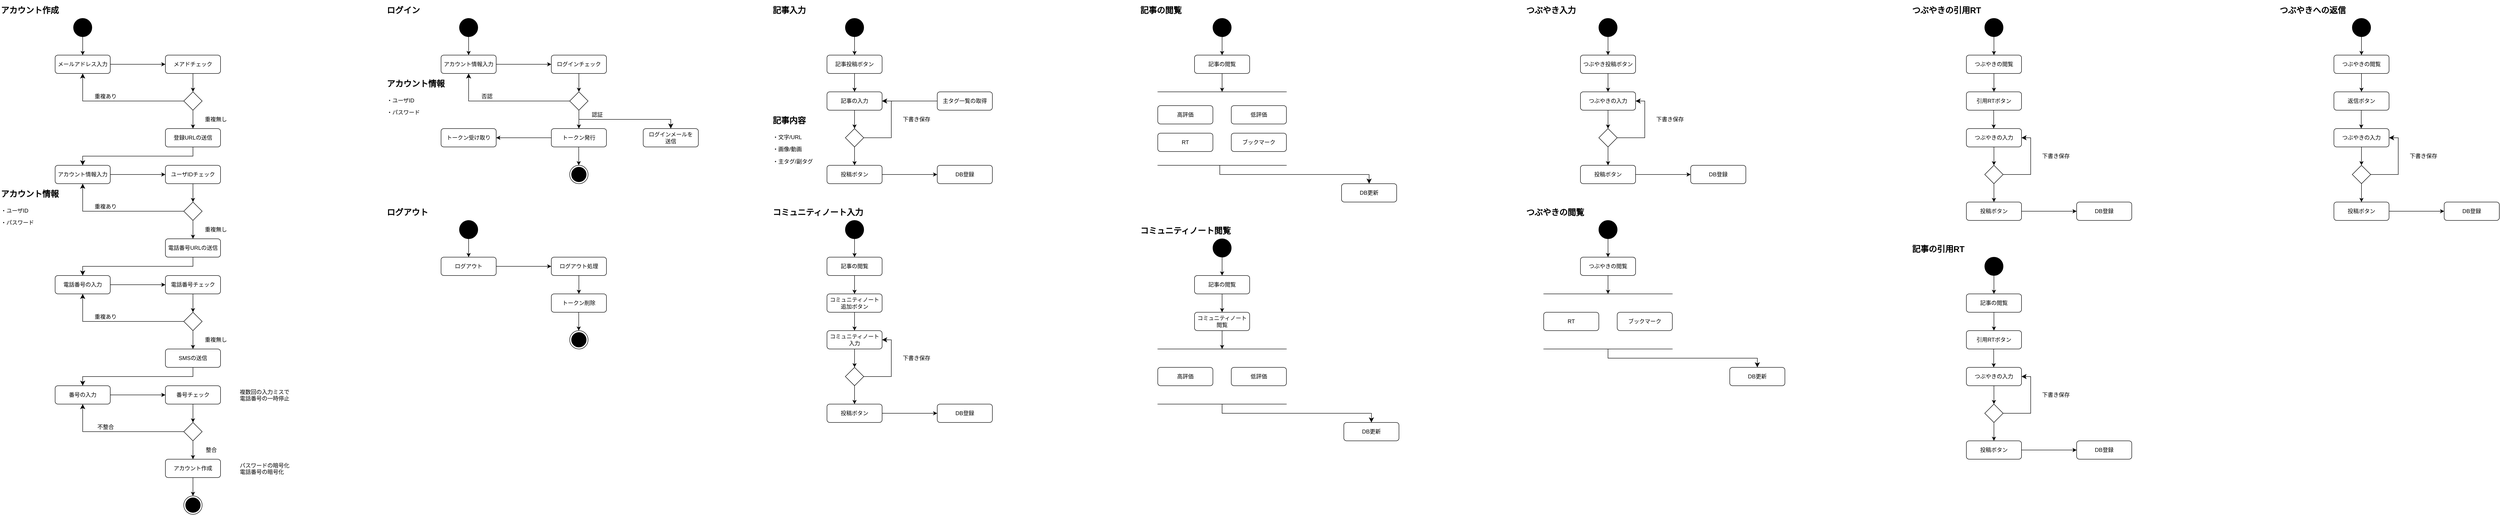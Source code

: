 <mxfile version="24.9.3">
  <diagram name="ページ1" id="HD49NOsrk-cGcU3xzbyI">
    <mxGraphModel dx="3191" dy="1188" grid="1" gridSize="10" guides="1" tooltips="1" connect="1" arrows="1" fold="1" page="1" pageScale="1" pageWidth="827" pageHeight="1169" math="0" shadow="0">
      <root>
        <mxCell id="0" />
        <mxCell id="1" parent="0" />
        <mxCell id="F1WxcwXqjHmNWAGrEvEr-16" value="" style="ellipse;whiteSpace=wrap;html=1;aspect=fixed;fillColor=#000000;" parent="1" vertex="1">
          <mxGeometry x="200" y="80" width="40" height="40" as="geometry" />
        </mxCell>
        <mxCell id="F1WxcwXqjHmNWAGrEvEr-17" value="メールアドレス入力" style="rounded=1;whiteSpace=wrap;html=1;" parent="1" vertex="1">
          <mxGeometry x="160" y="160" width="120" height="40" as="geometry" />
        </mxCell>
        <mxCell id="F1WxcwXqjHmNWAGrEvEr-18" value="メアドチェック" style="rounded=1;whiteSpace=wrap;html=1;" parent="1" vertex="1">
          <mxGeometry x="400" y="160" width="120" height="40" as="geometry" />
        </mxCell>
        <mxCell id="F1WxcwXqjHmNWAGrEvEr-19" value="" style="rhombus;whiteSpace=wrap;html=1;" parent="1" vertex="1">
          <mxGeometry x="440" y="240" width="40" height="40" as="geometry" />
        </mxCell>
        <mxCell id="F1WxcwXqjHmNWAGrEvEr-20" value="" style="endArrow=classic;html=1;rounded=0;entryX=0;entryY=0.5;entryDx=0;entryDy=0;" parent="1" source="F1WxcwXqjHmNWAGrEvEr-17" target="F1WxcwXqjHmNWAGrEvEr-18" edge="1">
          <mxGeometry width="50" height="50" relative="1" as="geometry">
            <mxPoint x="570" y="290" as="sourcePoint" />
            <mxPoint x="620" y="240" as="targetPoint" />
          </mxGeometry>
        </mxCell>
        <mxCell id="F1WxcwXqjHmNWAGrEvEr-21" value="" style="endArrow=classic;html=1;rounded=0;entryX=0.5;entryY=0;entryDx=0;entryDy=0;exitX=0.5;exitY=1;exitDx=0;exitDy=0;" parent="1" source="F1WxcwXqjHmNWAGrEvEr-18" target="F1WxcwXqjHmNWAGrEvEr-19" edge="1">
          <mxGeometry width="50" height="50" relative="1" as="geometry">
            <mxPoint x="170" y="190" as="sourcePoint" />
            <mxPoint x="410" y="190" as="targetPoint" />
          </mxGeometry>
        </mxCell>
        <mxCell id="F1WxcwXqjHmNWAGrEvEr-22" value="重複あり" style="text;html=1;align=center;verticalAlign=middle;whiteSpace=wrap;rounded=0;" parent="1" vertex="1">
          <mxGeometry x="240" y="240" width="60" height="20" as="geometry" />
        </mxCell>
        <mxCell id="F1WxcwXqjHmNWAGrEvEr-23" value="" style="edgeStyle=segmentEdgeStyle;endArrow=classic;html=1;curved=0;rounded=0;endSize=8;startSize=8;exitX=0;exitY=0.5;exitDx=0;exitDy=0;entryX=0.5;entryY=1;entryDx=0;entryDy=0;" parent="1" source="F1WxcwXqjHmNWAGrEvEr-19" target="F1WxcwXqjHmNWAGrEvEr-17" edge="1">
          <mxGeometry width="50" height="50" relative="1" as="geometry">
            <mxPoint x="570" y="370" as="sourcePoint" />
            <mxPoint x="620" y="320" as="targetPoint" />
          </mxGeometry>
        </mxCell>
        <mxCell id="F1WxcwXqjHmNWAGrEvEr-24" value="" style="endArrow=classic;html=1;rounded=0;entryX=0.5;entryY=0;entryDx=0;entryDy=0;exitX=0.5;exitY=1;exitDx=0;exitDy=0;" parent="1" source="F1WxcwXqjHmNWAGrEvEr-16" target="F1WxcwXqjHmNWAGrEvEr-17" edge="1">
          <mxGeometry width="50" height="50" relative="1" as="geometry">
            <mxPoint x="590" y="210" as="sourcePoint" />
            <mxPoint x="590" y="250" as="targetPoint" />
          </mxGeometry>
        </mxCell>
        <mxCell id="F1WxcwXqjHmNWAGrEvEr-25" value="登録URLの送信" style="rounded=1;whiteSpace=wrap;html=1;" parent="1" vertex="1">
          <mxGeometry x="400" y="320" width="120" height="40" as="geometry" />
        </mxCell>
        <mxCell id="F1WxcwXqjHmNWAGrEvEr-26" value="" style="edgeStyle=elbowEdgeStyle;elbow=vertical;endArrow=classic;html=1;curved=0;rounded=0;endSize=8;startSize=8;exitX=0.5;exitY=1;exitDx=0;exitDy=0;" parent="1" source="F1WxcwXqjHmNWAGrEvEr-25" edge="1">
          <mxGeometry width="50" height="50" relative="1" as="geometry">
            <mxPoint x="570" y="370" as="sourcePoint" />
            <mxPoint x="220" y="400" as="targetPoint" />
          </mxGeometry>
        </mxCell>
        <mxCell id="F1WxcwXqjHmNWAGrEvEr-27" value="" style="endArrow=classic;html=1;rounded=0;entryX=0.5;entryY=0;entryDx=0;entryDy=0;exitX=0.5;exitY=1;exitDx=0;exitDy=0;" parent="1" source="F1WxcwXqjHmNWAGrEvEr-19" target="F1WxcwXqjHmNWAGrEvEr-25" edge="1">
          <mxGeometry width="50" height="50" relative="1" as="geometry">
            <mxPoint x="470" y="210" as="sourcePoint" />
            <mxPoint x="470" y="250" as="targetPoint" />
          </mxGeometry>
        </mxCell>
        <mxCell id="F1WxcwXqjHmNWAGrEvEr-28" value="重複無し" style="text;html=1;align=center;verticalAlign=middle;whiteSpace=wrap;rounded=0;" parent="1" vertex="1">
          <mxGeometry x="480" y="290" width="60" height="20" as="geometry" />
        </mxCell>
        <mxCell id="F1WxcwXqjHmNWAGrEvEr-29" value="アカウント情報入力" style="rounded=1;whiteSpace=wrap;html=1;" parent="1" vertex="1">
          <mxGeometry x="160" y="400" width="120" height="40" as="geometry" />
        </mxCell>
        <mxCell id="F1WxcwXqjHmNWAGrEvEr-30" value="&lt;h1 style=&quot;margin-top: 0px;&quot;&gt;&lt;font style=&quot;font-size: 18px;&quot;&gt;アカウント情報&lt;/font&gt;&lt;/h1&gt;&lt;p&gt;・ユーザID&lt;/p&gt;&lt;p&gt;・パスワード&lt;/p&gt;" style="text;html=1;whiteSpace=wrap;overflow=hidden;rounded=0;" parent="1" vertex="1">
          <mxGeometry x="40" y="440" width="180" height="100" as="geometry" />
        </mxCell>
        <mxCell id="F1WxcwXqjHmNWAGrEvEr-31" value="ユーザIDチェック" style="rounded=1;whiteSpace=wrap;html=1;" parent="1" vertex="1">
          <mxGeometry x="400" y="400" width="120" height="40" as="geometry" />
        </mxCell>
        <mxCell id="F1WxcwXqjHmNWAGrEvEr-32" value="" style="rhombus;whiteSpace=wrap;html=1;" parent="1" vertex="1">
          <mxGeometry x="440" y="480" width="40" height="40" as="geometry" />
        </mxCell>
        <mxCell id="F1WxcwXqjHmNWAGrEvEr-33" value="" style="endArrow=classic;html=1;rounded=0;entryX=0;entryY=0.5;entryDx=0;entryDy=0;" parent="1" target="F1WxcwXqjHmNWAGrEvEr-31" edge="1">
          <mxGeometry width="50" height="50" relative="1" as="geometry">
            <mxPoint x="280" y="420" as="sourcePoint" />
            <mxPoint x="620" y="480" as="targetPoint" />
          </mxGeometry>
        </mxCell>
        <mxCell id="F1WxcwXqjHmNWAGrEvEr-34" value="重複あり" style="text;html=1;align=center;verticalAlign=middle;whiteSpace=wrap;rounded=0;" parent="1" vertex="1">
          <mxGeometry x="240" y="480" width="60" height="20" as="geometry" />
        </mxCell>
        <mxCell id="F1WxcwXqjHmNWAGrEvEr-35" value="" style="edgeStyle=segmentEdgeStyle;endArrow=classic;html=1;curved=0;rounded=0;endSize=8;startSize=8;exitX=0;exitY=0.5;exitDx=0;exitDy=0;" parent="1" source="F1WxcwXqjHmNWAGrEvEr-32" edge="1">
          <mxGeometry width="50" height="50" relative="1" as="geometry">
            <mxPoint x="570" y="610" as="sourcePoint" />
            <mxPoint x="220" y="440" as="targetPoint" />
          </mxGeometry>
        </mxCell>
        <mxCell id="F1WxcwXqjHmNWAGrEvEr-36" value="" style="endArrow=classic;html=1;rounded=0;entryX=0.5;entryY=0;entryDx=0;entryDy=0;exitX=0.5;exitY=1;exitDx=0;exitDy=0;" parent="1" source="F1WxcwXqjHmNWAGrEvEr-32" edge="1">
          <mxGeometry width="50" height="50" relative="1" as="geometry">
            <mxPoint x="470" y="450" as="sourcePoint" />
            <mxPoint x="460" y="560" as="targetPoint" />
          </mxGeometry>
        </mxCell>
        <mxCell id="F1WxcwXqjHmNWAGrEvEr-37" value="重複無し" style="text;html=1;align=center;verticalAlign=middle;whiteSpace=wrap;rounded=0;" parent="1" vertex="1">
          <mxGeometry x="480" y="530" width="60" height="20" as="geometry" />
        </mxCell>
        <mxCell id="F1WxcwXqjHmNWAGrEvEr-38" value="" style="endArrow=classic;html=1;rounded=0;entryX=0.5;entryY=0;entryDx=0;entryDy=0;exitX=0.5;exitY=1;exitDx=0;exitDy=0;" parent="1" source="F1WxcwXqjHmNWAGrEvEr-31" target="F1WxcwXqjHmNWAGrEvEr-32" edge="1">
          <mxGeometry width="50" height="50" relative="1" as="geometry">
            <mxPoint x="470" y="210" as="sourcePoint" />
            <mxPoint x="470" y="250" as="targetPoint" />
          </mxGeometry>
        </mxCell>
        <mxCell id="F1WxcwXqjHmNWAGrEvEr-39" value="電話番号URLの送信" style="rounded=1;whiteSpace=wrap;html=1;" parent="1" vertex="1">
          <mxGeometry x="400" y="560" width="120" height="40" as="geometry" />
        </mxCell>
        <mxCell id="F1WxcwXqjHmNWAGrEvEr-40" value="" style="edgeStyle=elbowEdgeStyle;elbow=vertical;endArrow=classic;html=1;curved=0;rounded=0;endSize=8;startSize=8;exitX=0.5;exitY=1;exitDx=0;exitDy=0;" parent="1" source="F1WxcwXqjHmNWAGrEvEr-39" edge="1">
          <mxGeometry width="50" height="50" relative="1" as="geometry">
            <mxPoint x="570" y="610" as="sourcePoint" />
            <mxPoint x="220" y="640" as="targetPoint" />
          </mxGeometry>
        </mxCell>
        <mxCell id="F1WxcwXqjHmNWAGrEvEr-41" value="電話番号の入力" style="rounded=1;whiteSpace=wrap;html=1;" parent="1" vertex="1">
          <mxGeometry x="160" y="640" width="120" height="40" as="geometry" />
        </mxCell>
        <mxCell id="F1WxcwXqjHmNWAGrEvEr-42" value="電話番号チェック" style="rounded=1;whiteSpace=wrap;html=1;" parent="1" vertex="1">
          <mxGeometry x="400" y="640" width="120" height="40" as="geometry" />
        </mxCell>
        <mxCell id="F1WxcwXqjHmNWAGrEvEr-43" value="" style="rhombus;whiteSpace=wrap;html=1;" parent="1" vertex="1">
          <mxGeometry x="440" y="720" width="40" height="40" as="geometry" />
        </mxCell>
        <mxCell id="F1WxcwXqjHmNWAGrEvEr-44" value="" style="endArrow=classic;html=1;rounded=0;entryX=0;entryY=0.5;entryDx=0;entryDy=0;" parent="1" target="F1WxcwXqjHmNWAGrEvEr-42" edge="1">
          <mxGeometry width="50" height="50" relative="1" as="geometry">
            <mxPoint x="280" y="660" as="sourcePoint" />
            <mxPoint x="620" y="720" as="targetPoint" />
          </mxGeometry>
        </mxCell>
        <mxCell id="F1WxcwXqjHmNWAGrEvEr-45" value="重複あり" style="text;html=1;align=center;verticalAlign=middle;whiteSpace=wrap;rounded=0;" parent="1" vertex="1">
          <mxGeometry x="240" y="720" width="60" height="20" as="geometry" />
        </mxCell>
        <mxCell id="F1WxcwXqjHmNWAGrEvEr-46" value="" style="edgeStyle=segmentEdgeStyle;endArrow=classic;html=1;curved=0;rounded=0;endSize=8;startSize=8;exitX=0;exitY=0.5;exitDx=0;exitDy=0;" parent="1" source="F1WxcwXqjHmNWAGrEvEr-43" edge="1">
          <mxGeometry width="50" height="50" relative="1" as="geometry">
            <mxPoint x="570" y="850" as="sourcePoint" />
            <mxPoint x="220" y="680" as="targetPoint" />
          </mxGeometry>
        </mxCell>
        <mxCell id="F1WxcwXqjHmNWAGrEvEr-47" value="" style="endArrow=classic;html=1;rounded=0;entryX=0.5;entryY=0;entryDx=0;entryDy=0;exitX=0.5;exitY=1;exitDx=0;exitDy=0;" parent="1" source="F1WxcwXqjHmNWAGrEvEr-43" edge="1">
          <mxGeometry width="50" height="50" relative="1" as="geometry">
            <mxPoint x="470" y="690" as="sourcePoint" />
            <mxPoint x="460" y="800" as="targetPoint" />
          </mxGeometry>
        </mxCell>
        <mxCell id="F1WxcwXqjHmNWAGrEvEr-48" value="重複無し" style="text;html=1;align=center;verticalAlign=middle;whiteSpace=wrap;rounded=0;" parent="1" vertex="1">
          <mxGeometry x="480" y="770" width="60" height="20" as="geometry" />
        </mxCell>
        <mxCell id="F1WxcwXqjHmNWAGrEvEr-49" value="" style="endArrow=classic;html=1;rounded=0;entryX=0.5;entryY=0;entryDx=0;entryDy=0;exitX=0.5;exitY=1;exitDx=0;exitDy=0;" parent="1" source="F1WxcwXqjHmNWAGrEvEr-42" target="F1WxcwXqjHmNWAGrEvEr-43" edge="1">
          <mxGeometry width="50" height="50" relative="1" as="geometry">
            <mxPoint x="470" y="450" as="sourcePoint" />
            <mxPoint x="470" y="490" as="targetPoint" />
          </mxGeometry>
        </mxCell>
        <mxCell id="F1WxcwXqjHmNWAGrEvEr-50" value="SMSの送信" style="rounded=1;whiteSpace=wrap;html=1;" parent="1" vertex="1">
          <mxGeometry x="400" y="800" width="120" height="40" as="geometry" />
        </mxCell>
        <mxCell id="F1WxcwXqjHmNWAGrEvEr-51" value="" style="edgeStyle=elbowEdgeStyle;elbow=vertical;endArrow=classic;html=1;curved=0;rounded=0;endSize=8;startSize=8;exitX=0.5;exitY=1;exitDx=0;exitDy=0;" parent="1" source="F1WxcwXqjHmNWAGrEvEr-50" edge="1">
          <mxGeometry width="50" height="50" relative="1" as="geometry">
            <mxPoint x="570" y="850" as="sourcePoint" />
            <mxPoint x="220" y="880" as="targetPoint" />
          </mxGeometry>
        </mxCell>
        <mxCell id="F1WxcwXqjHmNWAGrEvEr-52" value="番号の入力" style="rounded=1;whiteSpace=wrap;html=1;" parent="1" vertex="1">
          <mxGeometry x="160" y="880" width="120" height="40" as="geometry" />
        </mxCell>
        <mxCell id="F1WxcwXqjHmNWAGrEvEr-53" value="番号チェック" style="rounded=1;whiteSpace=wrap;html=1;" parent="1" vertex="1">
          <mxGeometry x="400" y="880" width="120" height="40" as="geometry" />
        </mxCell>
        <mxCell id="F1WxcwXqjHmNWAGrEvEr-54" value="" style="rhombus;whiteSpace=wrap;html=1;" parent="1" vertex="1">
          <mxGeometry x="440" y="960" width="40" height="40" as="geometry" />
        </mxCell>
        <mxCell id="F1WxcwXqjHmNWAGrEvEr-55" value="" style="endArrow=classic;html=1;rounded=0;entryX=0;entryY=0.5;entryDx=0;entryDy=0;" parent="1" target="F1WxcwXqjHmNWAGrEvEr-53" edge="1">
          <mxGeometry width="50" height="50" relative="1" as="geometry">
            <mxPoint x="280" y="900" as="sourcePoint" />
            <mxPoint x="620" y="960" as="targetPoint" />
          </mxGeometry>
        </mxCell>
        <mxCell id="F1WxcwXqjHmNWAGrEvEr-56" value="不整合" style="text;html=1;align=center;verticalAlign=middle;whiteSpace=wrap;rounded=0;" parent="1" vertex="1">
          <mxGeometry x="240" y="960" width="60" height="20" as="geometry" />
        </mxCell>
        <mxCell id="F1WxcwXqjHmNWAGrEvEr-57" value="" style="edgeStyle=segmentEdgeStyle;endArrow=classic;html=1;curved=0;rounded=0;endSize=8;startSize=8;exitX=0;exitY=0.5;exitDx=0;exitDy=0;" parent="1" source="F1WxcwXqjHmNWAGrEvEr-54" edge="1">
          <mxGeometry width="50" height="50" relative="1" as="geometry">
            <mxPoint x="570" y="1090" as="sourcePoint" />
            <mxPoint x="220" y="920" as="targetPoint" />
          </mxGeometry>
        </mxCell>
        <mxCell id="F1WxcwXqjHmNWAGrEvEr-58" value="" style="endArrow=classic;html=1;rounded=0;entryX=0.5;entryY=0;entryDx=0;entryDy=0;exitX=0.5;exitY=1;exitDx=0;exitDy=0;" parent="1" source="F1WxcwXqjHmNWAGrEvEr-54" edge="1">
          <mxGeometry width="50" height="50" relative="1" as="geometry">
            <mxPoint x="470" y="930" as="sourcePoint" />
            <mxPoint x="460" y="1040" as="targetPoint" />
          </mxGeometry>
        </mxCell>
        <mxCell id="F1WxcwXqjHmNWAGrEvEr-59" value="整合" style="text;html=1;align=center;verticalAlign=middle;whiteSpace=wrap;rounded=0;" parent="1" vertex="1">
          <mxGeometry x="480" y="1010" width="40" height="20" as="geometry" />
        </mxCell>
        <mxCell id="F1WxcwXqjHmNWAGrEvEr-60" value="" style="endArrow=classic;html=1;rounded=0;entryX=0.5;entryY=0;entryDx=0;entryDy=0;exitX=0.5;exitY=1;exitDx=0;exitDy=0;" parent="1" source="F1WxcwXqjHmNWAGrEvEr-53" target="F1WxcwXqjHmNWAGrEvEr-54" edge="1">
          <mxGeometry width="50" height="50" relative="1" as="geometry">
            <mxPoint x="470" y="690" as="sourcePoint" />
            <mxPoint x="470" y="730" as="targetPoint" />
          </mxGeometry>
        </mxCell>
        <mxCell id="F1WxcwXqjHmNWAGrEvEr-61" value="&lt;h1 style=&quot;margin-top: 0px;&quot;&gt;&lt;font style=&quot;font-size: 18px;&quot;&gt;アカウント作成&lt;/font&gt;&lt;/h1&gt;" style="text;html=1;whiteSpace=wrap;overflow=hidden;rounded=0;" parent="1" vertex="1">
          <mxGeometry x="40" y="40" width="180" height="40" as="geometry" />
        </mxCell>
        <mxCell id="F1WxcwXqjHmNWAGrEvEr-62" value="アカウント作成" style="rounded=1;whiteSpace=wrap;html=1;" parent="1" vertex="1">
          <mxGeometry x="400" y="1040" width="120" height="40" as="geometry" />
        </mxCell>
        <mxCell id="F1WxcwXqjHmNWAGrEvEr-63" value="パスワードの暗号化&lt;div&gt;電話番号の暗号化&lt;/div&gt;&lt;div&gt;&lt;br&gt;&lt;/div&gt;" style="text;html=1;whiteSpace=wrap;overflow=hidden;rounded=0;" parent="1" vertex="1">
          <mxGeometry x="560" y="1040" width="120" height="40" as="geometry" />
        </mxCell>
        <mxCell id="F1WxcwXqjHmNWAGrEvEr-64" value="複数回の入力ミスで&lt;div&gt;電話番号の一時停止&lt;br&gt;&lt;div&gt;&lt;br&gt;&lt;/div&gt;&lt;/div&gt;" style="text;html=1;whiteSpace=wrap;overflow=hidden;rounded=0;" parent="1" vertex="1">
          <mxGeometry x="560" y="880" width="120" height="40" as="geometry" />
        </mxCell>
        <mxCell id="F1WxcwXqjHmNWAGrEvEr-65" value="" style="ellipse;whiteSpace=wrap;html=1;aspect=fixed;fillColor=#000000;" parent="1" vertex="1">
          <mxGeometry x="1040" y="80" width="40" height="40" as="geometry" />
        </mxCell>
        <mxCell id="F1WxcwXqjHmNWAGrEvEr-66" value="アカウント情報入力" style="rounded=1;whiteSpace=wrap;html=1;" parent="1" vertex="1">
          <mxGeometry x="1000" y="160" width="120" height="40" as="geometry" />
        </mxCell>
        <mxCell id="F1WxcwXqjHmNWAGrEvEr-67" value="ログインチェック" style="rounded=1;whiteSpace=wrap;html=1;" parent="1" vertex="1">
          <mxGeometry x="1240" y="160" width="120" height="40" as="geometry" />
        </mxCell>
        <mxCell id="F1WxcwXqjHmNWAGrEvEr-68" value="" style="rhombus;whiteSpace=wrap;html=1;" parent="1" vertex="1">
          <mxGeometry x="1280" y="240" width="40" height="40" as="geometry" />
        </mxCell>
        <mxCell id="F1WxcwXqjHmNWAGrEvEr-69" value="" style="endArrow=classic;html=1;rounded=0;entryX=0;entryY=0.5;entryDx=0;entryDy=0;" parent="1" source="F1WxcwXqjHmNWAGrEvEr-66" target="F1WxcwXqjHmNWAGrEvEr-67" edge="1">
          <mxGeometry width="50" height="50" relative="1" as="geometry">
            <mxPoint x="1410" y="290" as="sourcePoint" />
            <mxPoint x="1460" y="240" as="targetPoint" />
          </mxGeometry>
        </mxCell>
        <mxCell id="F1WxcwXqjHmNWAGrEvEr-70" value="" style="endArrow=classic;html=1;rounded=0;entryX=0.5;entryY=0;entryDx=0;entryDy=0;exitX=0.5;exitY=1;exitDx=0;exitDy=0;" parent="1" source="F1WxcwXqjHmNWAGrEvEr-67" target="F1WxcwXqjHmNWAGrEvEr-68" edge="1">
          <mxGeometry width="50" height="50" relative="1" as="geometry">
            <mxPoint x="1010" y="190" as="sourcePoint" />
            <mxPoint x="1250" y="190" as="targetPoint" />
          </mxGeometry>
        </mxCell>
        <mxCell id="F1WxcwXqjHmNWAGrEvEr-71" value="否認" style="text;html=1;align=center;verticalAlign=middle;whiteSpace=wrap;rounded=0;" parent="1" vertex="1">
          <mxGeometry x="1080" y="240" width="40" height="20" as="geometry" />
        </mxCell>
        <mxCell id="F1WxcwXqjHmNWAGrEvEr-72" value="" style="edgeStyle=segmentEdgeStyle;endArrow=classic;html=1;curved=0;rounded=0;endSize=8;startSize=8;exitX=0;exitY=0.5;exitDx=0;exitDy=0;entryX=0.5;entryY=1;entryDx=0;entryDy=0;" parent="1" source="F1WxcwXqjHmNWAGrEvEr-68" target="F1WxcwXqjHmNWAGrEvEr-66" edge="1">
          <mxGeometry width="50" height="50" relative="1" as="geometry">
            <mxPoint x="1410" y="370" as="sourcePoint" />
            <mxPoint x="1460" y="320" as="targetPoint" />
          </mxGeometry>
        </mxCell>
        <mxCell id="F1WxcwXqjHmNWAGrEvEr-73" value="" style="endArrow=classic;html=1;rounded=0;entryX=0.5;entryY=0;entryDx=0;entryDy=0;exitX=0.5;exitY=1;exitDx=0;exitDy=0;" parent="1" source="F1WxcwXqjHmNWAGrEvEr-65" target="F1WxcwXqjHmNWAGrEvEr-66" edge="1">
          <mxGeometry width="50" height="50" relative="1" as="geometry">
            <mxPoint x="1430" y="210" as="sourcePoint" />
            <mxPoint x="1430" y="250" as="targetPoint" />
          </mxGeometry>
        </mxCell>
        <mxCell id="F1WxcwXqjHmNWAGrEvEr-74" value="トークン発行" style="rounded=1;whiteSpace=wrap;html=1;" parent="1" vertex="1">
          <mxGeometry x="1240" y="320" width="120" height="40" as="geometry" />
        </mxCell>
        <mxCell id="F1WxcwXqjHmNWAGrEvEr-76" value="" style="endArrow=classic;html=1;rounded=0;entryX=0.5;entryY=0;entryDx=0;entryDy=0;exitX=0.5;exitY=1;exitDx=0;exitDy=0;" parent="1" source="F1WxcwXqjHmNWAGrEvEr-68" target="F1WxcwXqjHmNWAGrEvEr-74" edge="1">
          <mxGeometry width="50" height="50" relative="1" as="geometry">
            <mxPoint x="1310" y="210" as="sourcePoint" />
            <mxPoint x="1310" y="250" as="targetPoint" />
          </mxGeometry>
        </mxCell>
        <mxCell id="F1WxcwXqjHmNWAGrEvEr-77" value="認証" style="text;html=1;align=center;verticalAlign=middle;whiteSpace=wrap;rounded=0;" parent="1" vertex="1">
          <mxGeometry x="1320" y="280" width="40" height="20" as="geometry" />
        </mxCell>
        <mxCell id="F1WxcwXqjHmNWAGrEvEr-110" value="&lt;h1 style=&quot;margin-top: 0px;&quot;&gt;&lt;font style=&quot;font-size: 18px;&quot;&gt;ログイン&lt;/font&gt;&lt;/h1&gt;" style="text;html=1;whiteSpace=wrap;overflow=hidden;rounded=0;" parent="1" vertex="1">
          <mxGeometry x="880" y="40" width="180" height="40" as="geometry" />
        </mxCell>
        <mxCell id="F1WxcwXqjHmNWAGrEvEr-114" value="&lt;h1 style=&quot;margin-top: 0px;&quot;&gt;&lt;font style=&quot;font-size: 18px;&quot;&gt;アカウント情報&lt;/font&gt;&lt;/h1&gt;&lt;p&gt;・ユーザID&lt;/p&gt;&lt;p&gt;・パスワード&lt;/p&gt;" style="text;html=1;whiteSpace=wrap;overflow=hidden;rounded=0;" parent="1" vertex="1">
          <mxGeometry x="880" y="200" width="180" height="100" as="geometry" />
        </mxCell>
        <mxCell id="F1WxcwXqjHmNWAGrEvEr-115" value="ログインメールを&lt;div&gt;送信&lt;/div&gt;" style="rounded=1;whiteSpace=wrap;html=1;" parent="1" vertex="1">
          <mxGeometry x="1440" y="320" width="120" height="40" as="geometry" />
        </mxCell>
        <mxCell id="F1WxcwXqjHmNWAGrEvEr-116" value="" style="edgeStyle=elbowEdgeStyle;elbow=vertical;endArrow=classic;html=1;curved=0;rounded=0;endSize=8;startSize=8;entryX=0.5;entryY=0;entryDx=0;entryDy=0;" parent="1" target="F1WxcwXqjHmNWAGrEvEr-115" edge="1">
          <mxGeometry width="50" height="50" relative="1" as="geometry">
            <mxPoint x="1300" y="280" as="sourcePoint" />
            <mxPoint x="1070" y="410" as="targetPoint" />
          </mxGeometry>
        </mxCell>
        <mxCell id="F1WxcwXqjHmNWAGrEvEr-122" value="トークン受け取り" style="rounded=1;whiteSpace=wrap;html=1;" parent="1" vertex="1">
          <mxGeometry x="1000" y="320" width="120" height="40" as="geometry" />
        </mxCell>
        <mxCell id="F1WxcwXqjHmNWAGrEvEr-123" value="" style="endArrow=classic;html=1;rounded=0;exitX=0;exitY=0.5;exitDx=0;exitDy=0;" parent="1" source="F1WxcwXqjHmNWAGrEvEr-74" target="F1WxcwXqjHmNWAGrEvEr-122" edge="1">
          <mxGeometry width="50" height="50" relative="1" as="geometry">
            <mxPoint x="1130" y="190" as="sourcePoint" />
            <mxPoint x="1250" y="190" as="targetPoint" />
          </mxGeometry>
        </mxCell>
        <mxCell id="F1WxcwXqjHmNWAGrEvEr-124" value="" style="ellipse;whiteSpace=wrap;html=1;aspect=fixed;fillColor=#000000;" parent="1" vertex="1">
          <mxGeometry x="1040" y="520" width="40" height="40" as="geometry" />
        </mxCell>
        <mxCell id="F1WxcwXqjHmNWAGrEvEr-125" value="ログアウト" style="rounded=1;whiteSpace=wrap;html=1;" parent="1" vertex="1">
          <mxGeometry x="1000" y="600" width="120" height="40" as="geometry" />
        </mxCell>
        <mxCell id="F1WxcwXqjHmNWAGrEvEr-126" value="ログアウト処理" style="rounded=1;whiteSpace=wrap;html=1;" parent="1" vertex="1">
          <mxGeometry x="1240" y="600" width="120" height="40" as="geometry" />
        </mxCell>
        <mxCell id="F1WxcwXqjHmNWAGrEvEr-128" value="" style="endArrow=classic;html=1;rounded=0;entryX=0;entryY=0.5;entryDx=0;entryDy=0;" parent="1" source="F1WxcwXqjHmNWAGrEvEr-125" target="F1WxcwXqjHmNWAGrEvEr-126" edge="1">
          <mxGeometry width="50" height="50" relative="1" as="geometry">
            <mxPoint x="1410" y="730" as="sourcePoint" />
            <mxPoint x="1460" y="680" as="targetPoint" />
          </mxGeometry>
        </mxCell>
        <mxCell id="F1WxcwXqjHmNWAGrEvEr-129" value="" style="endArrow=classic;html=1;rounded=0;entryX=0.5;entryY=0;entryDx=0;entryDy=0;exitX=0.5;exitY=1;exitDx=0;exitDy=0;" parent="1" source="F1WxcwXqjHmNWAGrEvEr-126" edge="1">
          <mxGeometry width="50" height="50" relative="1" as="geometry">
            <mxPoint x="1010" y="630" as="sourcePoint" />
            <mxPoint x="1300" y="680" as="targetPoint" />
          </mxGeometry>
        </mxCell>
        <mxCell id="F1WxcwXqjHmNWAGrEvEr-132" value="" style="endArrow=classic;html=1;rounded=0;entryX=0.5;entryY=0;entryDx=0;entryDy=0;exitX=0.5;exitY=1;exitDx=0;exitDy=0;" parent="1" source="F1WxcwXqjHmNWAGrEvEr-124" target="F1WxcwXqjHmNWAGrEvEr-125" edge="1">
          <mxGeometry width="50" height="50" relative="1" as="geometry">
            <mxPoint x="1430" y="650" as="sourcePoint" />
            <mxPoint x="1430" y="690" as="targetPoint" />
          </mxGeometry>
        </mxCell>
        <mxCell id="F1WxcwXqjHmNWAGrEvEr-133" value="トークン削除" style="rounded=1;whiteSpace=wrap;html=1;" parent="1" vertex="1">
          <mxGeometry x="1240" y="680" width="120" height="40" as="geometry" />
        </mxCell>
        <mxCell id="F1WxcwXqjHmNWAGrEvEr-136" value="&lt;h1 style=&quot;margin-top: 0px;&quot;&gt;&lt;font style=&quot;font-size: 18px;&quot;&gt;ログアウト&lt;/font&gt;&lt;/h1&gt;" style="text;html=1;whiteSpace=wrap;overflow=hidden;rounded=0;" parent="1" vertex="1">
          <mxGeometry x="880" y="480" width="180" height="40" as="geometry" />
        </mxCell>
        <mxCell id="F1WxcwXqjHmNWAGrEvEr-141" value="" style="ellipse;whiteSpace=wrap;html=1;aspect=fixed;fillColor=#000000;" parent="1" vertex="1">
          <mxGeometry x="1880" y="80" width="40" height="40" as="geometry" />
        </mxCell>
        <mxCell id="F1WxcwXqjHmNWAGrEvEr-142" value="記事投稿ボタン" style="rounded=1;whiteSpace=wrap;html=1;" parent="1" vertex="1">
          <mxGeometry x="1840" y="160" width="120" height="40" as="geometry" />
        </mxCell>
        <mxCell id="F1WxcwXqjHmNWAGrEvEr-143" value="記事の入力" style="rounded=1;whiteSpace=wrap;html=1;" parent="1" vertex="1">
          <mxGeometry x="1840" y="240" width="120" height="40" as="geometry" />
        </mxCell>
        <mxCell id="F1WxcwXqjHmNWAGrEvEr-145" value="" style="endArrow=classic;html=1;rounded=0;exitX=0.5;exitY=1;exitDx=0;exitDy=0;" parent="1" source="F1WxcwXqjHmNWAGrEvEr-142" target="F1WxcwXqjHmNWAGrEvEr-143" edge="1">
          <mxGeometry width="50" height="50" relative="1" as="geometry">
            <mxPoint x="2250" y="290" as="sourcePoint" />
            <mxPoint x="1901.08" y="233" as="targetPoint" />
          </mxGeometry>
        </mxCell>
        <mxCell id="F1WxcwXqjHmNWAGrEvEr-149" value="" style="endArrow=classic;html=1;rounded=0;entryX=0.5;entryY=0;entryDx=0;entryDy=0;exitX=0.5;exitY=1;exitDx=0;exitDy=0;" parent="1" source="F1WxcwXqjHmNWAGrEvEr-141" target="F1WxcwXqjHmNWAGrEvEr-142" edge="1">
          <mxGeometry width="50" height="50" relative="1" as="geometry">
            <mxPoint x="2270" y="210" as="sourcePoint" />
            <mxPoint x="2270" y="250" as="targetPoint" />
          </mxGeometry>
        </mxCell>
        <mxCell id="F1WxcwXqjHmNWAGrEvEr-153" value="&lt;h1 style=&quot;margin-top: 0px;&quot;&gt;&lt;font style=&quot;font-size: 18px;&quot;&gt;記事入力&lt;/font&gt;&lt;/h1&gt;" style="text;html=1;whiteSpace=wrap;overflow=hidden;rounded=0;" parent="1" vertex="1">
          <mxGeometry x="1720" y="40" width="180" height="40" as="geometry" />
        </mxCell>
        <mxCell id="F1WxcwXqjHmNWAGrEvEr-160" value="" style="endArrow=classic;html=1;rounded=0;exitX=0.5;exitY=1;exitDx=0;exitDy=0;entryX=0.5;entryY=0;entryDx=0;entryDy=0;" parent="1" source="F1WxcwXqjHmNWAGrEvEr-143" target="F1WxcwXqjHmNWAGrEvEr-192" edge="1">
          <mxGeometry width="50" height="50" relative="1" as="geometry">
            <mxPoint x="1910" y="210" as="sourcePoint" />
            <mxPoint x="1940" y="310" as="targetPoint" />
          </mxGeometry>
        </mxCell>
        <mxCell id="F1WxcwXqjHmNWAGrEvEr-161" value="主タグ一覧の取得" style="rounded=1;whiteSpace=wrap;html=1;" parent="1" vertex="1">
          <mxGeometry x="2080" y="240" width="120" height="40" as="geometry" />
        </mxCell>
        <mxCell id="F1WxcwXqjHmNWAGrEvEr-162" value="" style="endArrow=classic;html=1;rounded=0;exitX=0;exitY=0.5;exitDx=0;exitDy=0;entryX=1;entryY=0.5;entryDx=0;entryDy=0;" parent="1" source="F1WxcwXqjHmNWAGrEvEr-161" edge="1">
          <mxGeometry width="50" height="50" relative="1" as="geometry">
            <mxPoint x="1910" y="210" as="sourcePoint" />
            <mxPoint x="1960" y="260" as="targetPoint" />
          </mxGeometry>
        </mxCell>
        <mxCell id="F1WxcwXqjHmNWAGrEvEr-166" value="投稿ボタン" style="rounded=1;whiteSpace=wrap;html=1;" parent="1" vertex="1">
          <mxGeometry x="1840" y="400" width="120" height="40" as="geometry" />
        </mxCell>
        <mxCell id="F1WxcwXqjHmNWAGrEvEr-168" value="" style="endArrow=classic;html=1;rounded=0;exitX=1;exitY=0.5;exitDx=0;exitDy=0;entryX=0;entryY=0.5;entryDx=0;entryDy=0;" parent="1" source="F1WxcwXqjHmNWAGrEvEr-166" target="F1WxcwXqjHmNWAGrEvEr-169" edge="1">
          <mxGeometry width="50" height="50" relative="1" as="geometry">
            <mxPoint x="2090" y="270" as="sourcePoint" />
            <mxPoint x="2080" y="420" as="targetPoint" />
          </mxGeometry>
        </mxCell>
        <mxCell id="F1WxcwXqjHmNWAGrEvEr-169" value="DB登録" style="rounded=1;whiteSpace=wrap;html=1;" parent="1" vertex="1">
          <mxGeometry x="2080" y="400" width="120" height="40" as="geometry" />
        </mxCell>
        <mxCell id="F1WxcwXqjHmNWAGrEvEr-176" value="" style="ellipse;whiteSpace=wrap;html=1;aspect=fixed;fillColor=#000000;" parent="1" vertex="1">
          <mxGeometry x="1880" y="520" width="40" height="40" as="geometry" />
        </mxCell>
        <mxCell id="F1WxcwXqjHmNWAGrEvEr-177" value="記事の閲覧" style="rounded=1;whiteSpace=wrap;html=1;" parent="1" vertex="1">
          <mxGeometry x="1840" y="600" width="120" height="40" as="geometry" />
        </mxCell>
        <mxCell id="F1WxcwXqjHmNWAGrEvEr-178" value="コミュニティノート追加ボタン" style="rounded=1;whiteSpace=wrap;html=1;" parent="1" vertex="1">
          <mxGeometry x="1840" y="680" width="120" height="40" as="geometry" />
        </mxCell>
        <mxCell id="F1WxcwXqjHmNWAGrEvEr-179" value="" style="endArrow=classic;html=1;rounded=0;exitX=0.5;exitY=1;exitDx=0;exitDy=0;" parent="1" source="F1WxcwXqjHmNWAGrEvEr-177" target="F1WxcwXqjHmNWAGrEvEr-178" edge="1">
          <mxGeometry width="50" height="50" relative="1" as="geometry">
            <mxPoint x="2250" y="730" as="sourcePoint" />
            <mxPoint x="1901.08" y="673" as="targetPoint" />
          </mxGeometry>
        </mxCell>
        <mxCell id="F1WxcwXqjHmNWAGrEvEr-180" value="" style="endArrow=classic;html=1;rounded=0;entryX=0.5;entryY=0;entryDx=0;entryDy=0;exitX=0.5;exitY=1;exitDx=0;exitDy=0;" parent="1" source="F1WxcwXqjHmNWAGrEvEr-176" target="F1WxcwXqjHmNWAGrEvEr-177" edge="1">
          <mxGeometry width="50" height="50" relative="1" as="geometry">
            <mxPoint x="2270" y="650" as="sourcePoint" />
            <mxPoint x="2270" y="690" as="targetPoint" />
          </mxGeometry>
        </mxCell>
        <mxCell id="F1WxcwXqjHmNWAGrEvEr-181" value="&lt;h1 style=&quot;margin-top: 0px;&quot;&gt;&lt;font style=&quot;font-size: 18px;&quot;&gt;コミュニティノート入力&lt;/font&gt;&lt;/h1&gt;" style="text;html=1;whiteSpace=wrap;overflow=hidden;rounded=0;" parent="1" vertex="1">
          <mxGeometry x="1720" y="480" width="200" height="40" as="geometry" />
        </mxCell>
        <mxCell id="F1WxcwXqjHmNWAGrEvEr-182" value="コミュニティノート入力" style="rounded=1;whiteSpace=wrap;html=1;" parent="1" vertex="1">
          <mxGeometry x="1840" y="760" width="120" height="40" as="geometry" />
        </mxCell>
        <mxCell id="F1WxcwXqjHmNWAGrEvEr-183" value="" style="endArrow=classic;html=1;rounded=0;exitX=0.5;exitY=1;exitDx=0;exitDy=0;" parent="1" source="F1WxcwXqjHmNWAGrEvEr-178" target="F1WxcwXqjHmNWAGrEvEr-182" edge="1">
          <mxGeometry width="50" height="50" relative="1" as="geometry">
            <mxPoint x="1910" y="650" as="sourcePoint" />
            <mxPoint x="1910" y="690" as="targetPoint" />
          </mxGeometry>
        </mxCell>
        <mxCell id="F1WxcwXqjHmNWAGrEvEr-187" value="" style="endArrow=classic;html=1;rounded=0;exitX=0.5;exitY=1;exitDx=0;exitDy=0;entryX=0.5;entryY=0;entryDx=0;entryDy=0;" parent="1" source="F1WxcwXqjHmNWAGrEvEr-182" edge="1">
          <mxGeometry width="50" height="50" relative="1" as="geometry">
            <mxPoint x="1910" y="730" as="sourcePoint" />
            <mxPoint x="1900" y="840" as="targetPoint" />
          </mxGeometry>
        </mxCell>
        <mxCell id="F1WxcwXqjHmNWAGrEvEr-188" value="投稿ボタン" style="rounded=1;whiteSpace=wrap;html=1;" parent="1" vertex="1">
          <mxGeometry x="1840" y="920" width="120" height="40" as="geometry" />
        </mxCell>
        <mxCell id="F1WxcwXqjHmNWAGrEvEr-189" value="" style="endArrow=classic;html=1;rounded=0;exitX=0.5;exitY=1;exitDx=0;exitDy=0;entryX=0.5;entryY=0;entryDx=0;entryDy=0;" parent="1" target="F1WxcwXqjHmNWAGrEvEr-188" edge="1">
          <mxGeometry width="50" height="50" relative="1" as="geometry">
            <mxPoint x="1900" y="880" as="sourcePoint" />
            <mxPoint x="1910" y="850" as="targetPoint" />
          </mxGeometry>
        </mxCell>
        <mxCell id="F1WxcwXqjHmNWAGrEvEr-190" value="" style="endArrow=classic;html=1;rounded=0;exitX=1;exitY=0.5;exitDx=0;exitDy=0;" parent="1" source="F1WxcwXqjHmNWAGrEvEr-188" edge="1">
          <mxGeometry width="50" height="50" relative="1" as="geometry">
            <mxPoint x="2090" y="790" as="sourcePoint" />
            <mxPoint x="2080" y="940" as="targetPoint" />
          </mxGeometry>
        </mxCell>
        <mxCell id="F1WxcwXqjHmNWAGrEvEr-191" value="DB登録" style="rounded=1;whiteSpace=wrap;html=1;" parent="1" vertex="1">
          <mxGeometry x="2080" y="920" width="120" height="40" as="geometry" />
        </mxCell>
        <mxCell id="F1WxcwXqjHmNWAGrEvEr-192" value="" style="rhombus;whiteSpace=wrap;html=1;" parent="1" vertex="1">
          <mxGeometry x="1880" y="320" width="40" height="40" as="geometry" />
        </mxCell>
        <mxCell id="F1WxcwXqjHmNWAGrEvEr-195" value="" style="edgeStyle=elbowEdgeStyle;elbow=horizontal;endArrow=classic;html=1;curved=0;rounded=0;endSize=8;startSize=8;exitX=1;exitY=0.5;exitDx=0;exitDy=0;entryX=1;entryY=0.5;entryDx=0;entryDy=0;" parent="1" source="F1WxcwXqjHmNWAGrEvEr-192" target="F1WxcwXqjHmNWAGrEvEr-143" edge="1">
          <mxGeometry width="50" height="50" relative="1" as="geometry">
            <mxPoint x="2140" y="440" as="sourcePoint" />
            <mxPoint x="2190" y="390" as="targetPoint" />
            <Array as="points">
              <mxPoint x="1980" y="300" />
            </Array>
          </mxGeometry>
        </mxCell>
        <mxCell id="F1WxcwXqjHmNWAGrEvEr-196" value="下書き保存" style="text;html=1;align=center;verticalAlign=middle;whiteSpace=wrap;rounded=0;" parent="1" vertex="1">
          <mxGeometry x="2000" y="290" width="70" height="20" as="geometry" />
        </mxCell>
        <mxCell id="F1WxcwXqjHmNWAGrEvEr-197" value="" style="endArrow=classic;html=1;rounded=0;exitX=0.5;exitY=1;exitDx=0;exitDy=0;entryX=0.5;entryY=0;entryDx=0;entryDy=0;" parent="1" source="F1WxcwXqjHmNWAGrEvEr-192" target="F1WxcwXqjHmNWAGrEvEr-166" edge="1">
          <mxGeometry width="50" height="50" relative="1" as="geometry">
            <mxPoint x="1910" y="290" as="sourcePoint" />
            <mxPoint x="1910" y="330" as="targetPoint" />
          </mxGeometry>
        </mxCell>
        <mxCell id="F1WxcwXqjHmNWAGrEvEr-198" value="&lt;h1 style=&quot;margin-top: 0px;&quot;&gt;&lt;span style=&quot;font-size: 18px;&quot;&gt;記事内容&lt;/span&gt;&lt;/h1&gt;&lt;p&gt;・文字/URL&lt;/p&gt;&lt;p&gt;・画像/動画&lt;/p&gt;&lt;p&gt;・主タグ/副タグ&lt;/p&gt;" style="text;html=1;whiteSpace=wrap;overflow=hidden;rounded=0;" parent="1" vertex="1">
          <mxGeometry x="1720" y="280" width="180" height="120" as="geometry" />
        </mxCell>
        <mxCell id="F1WxcwXqjHmNWAGrEvEr-202" value="" style="ellipse;html=1;shape=endState;fillColor=#000000;strokeColor=#000000;" parent="1" vertex="1">
          <mxGeometry x="440" y="1120" width="40" height="40" as="geometry" />
        </mxCell>
        <mxCell id="F1WxcwXqjHmNWAGrEvEr-203" value="" style="endArrow=classic;html=1;rounded=0;exitX=0.5;exitY=1;exitDx=0;exitDy=0;entryX=0.5;entryY=0;entryDx=0;entryDy=0;" parent="1" source="F1WxcwXqjHmNWAGrEvEr-62" target="F1WxcwXqjHmNWAGrEvEr-202" edge="1">
          <mxGeometry width="50" height="50" relative="1" as="geometry">
            <mxPoint x="470" y="1010" as="sourcePoint" />
            <mxPoint x="510" y="1110" as="targetPoint" />
          </mxGeometry>
        </mxCell>
        <mxCell id="F1WxcwXqjHmNWAGrEvEr-206" value="" style="ellipse;html=1;shape=endState;fillColor=#000000;strokeColor=#000000;" parent="1" vertex="1">
          <mxGeometry x="1280" y="400" width="40" height="40" as="geometry" />
        </mxCell>
        <mxCell id="F1WxcwXqjHmNWAGrEvEr-209" value="" style="endArrow=classic;html=1;rounded=0;entryX=0.5;entryY=0;entryDx=0;entryDy=0;exitX=0.5;exitY=1;exitDx=0;exitDy=0;" parent="1" edge="1">
          <mxGeometry width="50" height="50" relative="1" as="geometry">
            <mxPoint x="1299.66" y="360" as="sourcePoint" />
            <mxPoint x="1299.66" y="400" as="targetPoint" />
          </mxGeometry>
        </mxCell>
        <mxCell id="F1WxcwXqjHmNWAGrEvEr-210" value="" style="ellipse;html=1;shape=endState;fillColor=#000000;strokeColor=#000000;" parent="1" vertex="1">
          <mxGeometry x="1280" y="760" width="40" height="40" as="geometry" />
        </mxCell>
        <mxCell id="F1WxcwXqjHmNWAGrEvEr-211" value="" style="endArrow=classic;html=1;rounded=0;entryX=0.5;entryY=0;entryDx=0;entryDy=0;exitX=0.5;exitY=1;exitDx=0;exitDy=0;" parent="1" edge="1">
          <mxGeometry width="50" height="50" relative="1" as="geometry">
            <mxPoint x="1299.66" y="720" as="sourcePoint" />
            <mxPoint x="1299.66" y="760" as="targetPoint" />
          </mxGeometry>
        </mxCell>
        <mxCell id="F1WxcwXqjHmNWAGrEvEr-213" value="" style="rhombus;whiteSpace=wrap;html=1;" parent="1" vertex="1">
          <mxGeometry x="1880" y="840" width="40" height="40" as="geometry" />
        </mxCell>
        <mxCell id="F1WxcwXqjHmNWAGrEvEr-214" value="" style="edgeStyle=elbowEdgeStyle;elbow=horizontal;endArrow=classic;html=1;curved=0;rounded=0;endSize=8;startSize=8;exitX=1;exitY=0.5;exitDx=0;exitDy=0;entryX=1;entryY=0.5;entryDx=0;entryDy=0;" parent="1" source="F1WxcwXqjHmNWAGrEvEr-213" edge="1">
          <mxGeometry width="50" height="50" relative="1" as="geometry">
            <mxPoint x="2140" y="960" as="sourcePoint" />
            <mxPoint x="1960" y="780" as="targetPoint" />
            <Array as="points">
              <mxPoint x="1980" y="820" />
            </Array>
          </mxGeometry>
        </mxCell>
        <mxCell id="F1WxcwXqjHmNWAGrEvEr-215" value="下書き保存" style="text;html=1;align=center;verticalAlign=middle;whiteSpace=wrap;rounded=0;" parent="1" vertex="1">
          <mxGeometry x="2000" y="810" width="70" height="20" as="geometry" />
        </mxCell>
        <mxCell id="F1WxcwXqjHmNWAGrEvEr-216" value="" style="ellipse;whiteSpace=wrap;html=1;aspect=fixed;fillColor=#000000;" parent="1" vertex="1">
          <mxGeometry x="2680" y="80" width="40" height="40" as="geometry" />
        </mxCell>
        <mxCell id="F1WxcwXqjHmNWAGrEvEr-217" value="記事の閲覧" style="rounded=1;whiteSpace=wrap;html=1;" parent="1" vertex="1">
          <mxGeometry x="2640" y="160" width="120" height="40" as="geometry" />
        </mxCell>
        <mxCell id="F1WxcwXqjHmNWAGrEvEr-219" value="" style="endArrow=classic;html=1;rounded=0;exitX=0.5;exitY=1;exitDx=0;exitDy=0;" parent="1" source="F1WxcwXqjHmNWAGrEvEr-217" edge="1">
          <mxGeometry width="50" height="50" relative="1" as="geometry">
            <mxPoint x="3050" y="290" as="sourcePoint" />
            <mxPoint x="2700" y="240" as="targetPoint" />
          </mxGeometry>
        </mxCell>
        <mxCell id="F1WxcwXqjHmNWAGrEvEr-220" value="" style="endArrow=classic;html=1;rounded=0;entryX=0.5;entryY=0;entryDx=0;entryDy=0;exitX=0.5;exitY=1;exitDx=0;exitDy=0;" parent="1" source="F1WxcwXqjHmNWAGrEvEr-216" target="F1WxcwXqjHmNWAGrEvEr-217" edge="1">
          <mxGeometry width="50" height="50" relative="1" as="geometry">
            <mxPoint x="3070" y="210" as="sourcePoint" />
            <mxPoint x="3070" y="250" as="targetPoint" />
          </mxGeometry>
        </mxCell>
        <mxCell id="F1WxcwXqjHmNWAGrEvEr-221" value="&lt;h1 style=&quot;margin-top: 0px;&quot;&gt;&lt;font style=&quot;font-size: 18px;&quot;&gt;記事の閲覧&lt;/font&gt;&lt;/h1&gt;" style="text;html=1;whiteSpace=wrap;overflow=hidden;rounded=0;" parent="1" vertex="1">
          <mxGeometry x="2520" y="40" width="180" height="40" as="geometry" />
        </mxCell>
        <mxCell id="F1WxcwXqjHmNWAGrEvEr-233" value="" style="shape=partialRectangle;whiteSpace=wrap;html=1;left=0;right=0;fillColor=none;" parent="1" vertex="1">
          <mxGeometry x="2560" y="240" width="280" height="160" as="geometry" />
        </mxCell>
        <mxCell id="F1WxcwXqjHmNWAGrEvEr-234" value="高評価" style="rounded=1;whiteSpace=wrap;html=1;" parent="1" vertex="1">
          <mxGeometry x="2560" y="270" width="120" height="40" as="geometry" />
        </mxCell>
        <mxCell id="F1WxcwXqjHmNWAGrEvEr-235" value="ブックマーク" style="rounded=1;whiteSpace=wrap;html=1;" parent="1" vertex="1">
          <mxGeometry x="2720" y="330" width="120" height="40" as="geometry" />
        </mxCell>
        <mxCell id="F1WxcwXqjHmNWAGrEvEr-236" value="RT" style="rounded=1;whiteSpace=wrap;html=1;" parent="1" vertex="1">
          <mxGeometry x="2560" y="330" width="120" height="40" as="geometry" />
        </mxCell>
        <mxCell id="F1WxcwXqjHmNWAGrEvEr-237" value="低評価" style="rounded=1;whiteSpace=wrap;html=1;" parent="1" vertex="1">
          <mxGeometry x="2720" y="270" width="120" height="40" as="geometry" />
        </mxCell>
        <mxCell id="F1WxcwXqjHmNWAGrEvEr-238" value="" style="edgeStyle=elbowEdgeStyle;elbow=vertical;endArrow=classic;html=1;curved=0;rounded=0;endSize=8;startSize=8;entryX=0.5;entryY=0;entryDx=0;entryDy=0;" parent="1" target="F1WxcwXqjHmNWAGrEvEr-239" edge="1">
          <mxGeometry width="50" height="50" relative="1" as="geometry">
            <mxPoint x="2695" y="400" as="sourcePoint" />
            <mxPoint x="3060" y="440" as="targetPoint" />
          </mxGeometry>
        </mxCell>
        <mxCell id="F1WxcwXqjHmNWAGrEvEr-239" value="DB更新" style="rounded=1;whiteSpace=wrap;html=1;" parent="1" vertex="1">
          <mxGeometry x="2960" y="440" width="120" height="40" as="geometry" />
        </mxCell>
        <mxCell id="F1WxcwXqjHmNWAGrEvEr-240" value="" style="ellipse;whiteSpace=wrap;html=1;aspect=fixed;fillColor=#000000;" parent="1" vertex="1">
          <mxGeometry x="2680" y="560" width="40" height="40" as="geometry" />
        </mxCell>
        <mxCell id="F1WxcwXqjHmNWAGrEvEr-241" value="記事の閲覧" style="rounded=1;whiteSpace=wrap;html=1;" parent="1" vertex="1">
          <mxGeometry x="2640" y="640" width="120" height="40" as="geometry" />
        </mxCell>
        <mxCell id="F1WxcwXqjHmNWAGrEvEr-242" value="" style="endArrow=classic;html=1;rounded=0;exitX=0.5;exitY=1;exitDx=0;exitDy=0;" parent="1" source="F1WxcwXqjHmNWAGrEvEr-241" edge="1">
          <mxGeometry width="50" height="50" relative="1" as="geometry">
            <mxPoint x="3050" y="770" as="sourcePoint" />
            <mxPoint x="2700" y="720" as="targetPoint" />
          </mxGeometry>
        </mxCell>
        <mxCell id="F1WxcwXqjHmNWAGrEvEr-243" value="" style="endArrow=classic;html=1;rounded=0;entryX=0.5;entryY=0;entryDx=0;entryDy=0;exitX=0.5;exitY=1;exitDx=0;exitDy=0;" parent="1" source="F1WxcwXqjHmNWAGrEvEr-240" target="F1WxcwXqjHmNWAGrEvEr-241" edge="1">
          <mxGeometry width="50" height="50" relative="1" as="geometry">
            <mxPoint x="3070" y="690" as="sourcePoint" />
            <mxPoint x="3070" y="730" as="targetPoint" />
          </mxGeometry>
        </mxCell>
        <mxCell id="F1WxcwXqjHmNWAGrEvEr-244" value="&lt;h1 style=&quot;margin-top: 0px;&quot;&gt;&lt;font style=&quot;font-size: 18px;&quot;&gt;コミュニティノート閲覧&lt;/font&gt;&lt;/h1&gt;" style="text;html=1;whiteSpace=wrap;overflow=hidden;rounded=0;" parent="1" vertex="1">
          <mxGeometry x="2520" y="520" width="200" height="40" as="geometry" />
        </mxCell>
        <mxCell id="F1WxcwXqjHmNWAGrEvEr-245" value="" style="shape=partialRectangle;whiteSpace=wrap;html=1;left=0;right=0;fillColor=none;" parent="1" vertex="1">
          <mxGeometry x="2560" y="800" width="280" height="120" as="geometry" />
        </mxCell>
        <mxCell id="F1WxcwXqjHmNWAGrEvEr-246" value="高評価" style="rounded=1;whiteSpace=wrap;html=1;" parent="1" vertex="1">
          <mxGeometry x="2560" y="840" width="120" height="40" as="geometry" />
        </mxCell>
        <mxCell id="F1WxcwXqjHmNWAGrEvEr-249" value="低評価" style="rounded=1;whiteSpace=wrap;html=1;" parent="1" vertex="1">
          <mxGeometry x="2720" y="840" width="120" height="40" as="geometry" />
        </mxCell>
        <mxCell id="F1WxcwXqjHmNWAGrEvEr-250" value="" style="edgeStyle=elbowEdgeStyle;elbow=vertical;endArrow=classic;html=1;curved=0;rounded=0;endSize=8;startSize=8;entryX=0.5;entryY=0;entryDx=0;entryDy=0;" parent="1" target="F1WxcwXqjHmNWAGrEvEr-251" edge="1">
          <mxGeometry width="50" height="50" relative="1" as="geometry">
            <mxPoint x="2700" y="920" as="sourcePoint" />
            <mxPoint x="3065" y="960" as="targetPoint" />
          </mxGeometry>
        </mxCell>
        <mxCell id="F1WxcwXqjHmNWAGrEvEr-251" value="DB更新" style="rounded=1;whiteSpace=wrap;html=1;" parent="1" vertex="1">
          <mxGeometry x="2965" y="960" width="120" height="40" as="geometry" />
        </mxCell>
        <mxCell id="F1WxcwXqjHmNWAGrEvEr-252" value="コミュニティノート閲覧" style="rounded=1;whiteSpace=wrap;html=1;" parent="1" vertex="1">
          <mxGeometry x="2640" y="720" width="120" height="40" as="geometry" />
        </mxCell>
        <mxCell id="F1WxcwXqjHmNWAGrEvEr-253" value="" style="endArrow=classic;html=1;rounded=0;exitX=0.5;exitY=1;exitDx=0;exitDy=0;" parent="1" source="F1WxcwXqjHmNWAGrEvEr-252" edge="1">
          <mxGeometry width="50" height="50" relative="1" as="geometry">
            <mxPoint x="2710" y="690" as="sourcePoint" />
            <mxPoint x="2700" y="800" as="targetPoint" />
          </mxGeometry>
        </mxCell>
        <mxCell id="F1WxcwXqjHmNWAGrEvEr-254" value="" style="ellipse;whiteSpace=wrap;html=1;aspect=fixed;fillColor=#000000;" parent="1" vertex="1">
          <mxGeometry x="3520" y="80" width="40" height="40" as="geometry" />
        </mxCell>
        <mxCell id="F1WxcwXqjHmNWAGrEvEr-255" value="つぶやき投稿ボタン" style="rounded=1;whiteSpace=wrap;html=1;" parent="1" vertex="1">
          <mxGeometry x="3480" y="160" width="120" height="40" as="geometry" />
        </mxCell>
        <mxCell id="F1WxcwXqjHmNWAGrEvEr-256" value="" style="endArrow=classic;html=1;rounded=0;entryX=0.5;entryY=0;entryDx=0;entryDy=0;exitX=0.5;exitY=1;exitDx=0;exitDy=0;" parent="1" source="F1WxcwXqjHmNWAGrEvEr-254" target="F1WxcwXqjHmNWAGrEvEr-255" edge="1">
          <mxGeometry width="50" height="50" relative="1" as="geometry">
            <mxPoint x="3910" y="210" as="sourcePoint" />
            <mxPoint x="3910" y="250" as="targetPoint" />
          </mxGeometry>
        </mxCell>
        <mxCell id="F1WxcwXqjHmNWAGrEvEr-257" value="&lt;h1 style=&quot;margin-top: 0px;&quot;&gt;&lt;font style=&quot;font-size: 18px;&quot;&gt;つぶやき入力&lt;/font&gt;&lt;/h1&gt;" style="text;html=1;whiteSpace=wrap;overflow=hidden;rounded=0;" parent="1" vertex="1">
          <mxGeometry x="3360" y="40" width="180" height="40" as="geometry" />
        </mxCell>
        <mxCell id="7OgDLUYvquiYCTceMPZs-1" value="つぶやきの入力" style="rounded=1;whiteSpace=wrap;html=1;" vertex="1" parent="1">
          <mxGeometry x="3480" y="240" width="120" height="40" as="geometry" />
        </mxCell>
        <mxCell id="7OgDLUYvquiYCTceMPZs-2" value="" style="endArrow=classic;html=1;rounded=0;exitX=0.5;exitY=1;exitDx=0;exitDy=0;" edge="1" parent="1" target="7OgDLUYvquiYCTceMPZs-1">
          <mxGeometry width="50" height="50" relative="1" as="geometry">
            <mxPoint x="3540" y="200" as="sourcePoint" />
            <mxPoint x="3541.08" y="233" as="targetPoint" />
          </mxGeometry>
        </mxCell>
        <mxCell id="7OgDLUYvquiYCTceMPZs-3" value="" style="endArrow=classic;html=1;rounded=0;exitX=0.5;exitY=1;exitDx=0;exitDy=0;entryX=0.5;entryY=0;entryDx=0;entryDy=0;" edge="1" parent="1" source="7OgDLUYvquiYCTceMPZs-1" target="7OgDLUYvquiYCTceMPZs-9">
          <mxGeometry width="50" height="50" relative="1" as="geometry">
            <mxPoint x="3550" y="210" as="sourcePoint" />
            <mxPoint x="3580" y="310" as="targetPoint" />
          </mxGeometry>
        </mxCell>
        <mxCell id="7OgDLUYvquiYCTceMPZs-6" value="投稿ボタン" style="rounded=1;whiteSpace=wrap;html=1;" vertex="1" parent="1">
          <mxGeometry x="3480" y="400" width="120" height="40" as="geometry" />
        </mxCell>
        <mxCell id="7OgDLUYvquiYCTceMPZs-7" value="" style="endArrow=classic;html=1;rounded=0;exitX=1;exitY=0.5;exitDx=0;exitDy=0;entryX=0;entryY=0.5;entryDx=0;entryDy=0;" edge="1" parent="1" source="7OgDLUYvquiYCTceMPZs-6" target="7OgDLUYvquiYCTceMPZs-8">
          <mxGeometry width="50" height="50" relative="1" as="geometry">
            <mxPoint x="3730" y="270" as="sourcePoint" />
            <mxPoint x="3720" y="420" as="targetPoint" />
          </mxGeometry>
        </mxCell>
        <mxCell id="7OgDLUYvquiYCTceMPZs-8" value="DB登録" style="rounded=1;whiteSpace=wrap;html=1;" vertex="1" parent="1">
          <mxGeometry x="3720" y="400" width="120" height="40" as="geometry" />
        </mxCell>
        <mxCell id="7OgDLUYvquiYCTceMPZs-9" value="" style="rhombus;whiteSpace=wrap;html=1;" vertex="1" parent="1">
          <mxGeometry x="3520" y="320" width="40" height="40" as="geometry" />
        </mxCell>
        <mxCell id="7OgDLUYvquiYCTceMPZs-10" value="" style="edgeStyle=elbowEdgeStyle;elbow=horizontal;endArrow=classic;html=1;curved=0;rounded=0;endSize=8;startSize=8;exitX=1;exitY=0.5;exitDx=0;exitDy=0;entryX=1;entryY=0.5;entryDx=0;entryDy=0;" edge="1" parent="1" source="7OgDLUYvquiYCTceMPZs-9" target="7OgDLUYvquiYCTceMPZs-1">
          <mxGeometry width="50" height="50" relative="1" as="geometry">
            <mxPoint x="3780" y="440" as="sourcePoint" />
            <mxPoint x="3830" y="390" as="targetPoint" />
            <Array as="points">
              <mxPoint x="3620" y="300" />
            </Array>
          </mxGeometry>
        </mxCell>
        <mxCell id="7OgDLUYvquiYCTceMPZs-11" value="下書き保存" style="text;html=1;align=center;verticalAlign=middle;whiteSpace=wrap;rounded=0;" vertex="1" parent="1">
          <mxGeometry x="3640" y="290" width="70" height="20" as="geometry" />
        </mxCell>
        <mxCell id="7OgDLUYvquiYCTceMPZs-12" value="" style="endArrow=classic;html=1;rounded=0;exitX=0.5;exitY=1;exitDx=0;exitDy=0;entryX=0.5;entryY=0;entryDx=0;entryDy=0;" edge="1" parent="1" source="7OgDLUYvquiYCTceMPZs-9" target="7OgDLUYvquiYCTceMPZs-6">
          <mxGeometry width="50" height="50" relative="1" as="geometry">
            <mxPoint x="3550" y="290" as="sourcePoint" />
            <mxPoint x="3550" y="330" as="targetPoint" />
          </mxGeometry>
        </mxCell>
        <mxCell id="7OgDLUYvquiYCTceMPZs-13" value="" style="ellipse;whiteSpace=wrap;html=1;aspect=fixed;fillColor=#000000;" vertex="1" parent="1">
          <mxGeometry x="4360" y="600" width="40" height="40" as="geometry" />
        </mxCell>
        <mxCell id="7OgDLUYvquiYCTceMPZs-14" value="記事の閲覧" style="rounded=1;whiteSpace=wrap;html=1;" vertex="1" parent="1">
          <mxGeometry x="4320" y="680" width="120" height="40" as="geometry" />
        </mxCell>
        <mxCell id="7OgDLUYvquiYCTceMPZs-15" value="" style="endArrow=classic;html=1;rounded=0;exitX=0.5;exitY=1;exitDx=0;exitDy=0;" edge="1" parent="1" source="7OgDLUYvquiYCTceMPZs-14">
          <mxGeometry width="50" height="50" relative="1" as="geometry">
            <mxPoint x="4730" y="810" as="sourcePoint" />
            <mxPoint x="4380" y="760" as="targetPoint" />
          </mxGeometry>
        </mxCell>
        <mxCell id="7OgDLUYvquiYCTceMPZs-16" value="" style="endArrow=classic;html=1;rounded=0;entryX=0.5;entryY=0;entryDx=0;entryDy=0;exitX=0.5;exitY=1;exitDx=0;exitDy=0;" edge="1" parent="1" source="7OgDLUYvquiYCTceMPZs-13" target="7OgDLUYvquiYCTceMPZs-14">
          <mxGeometry width="50" height="50" relative="1" as="geometry">
            <mxPoint x="4750" y="730" as="sourcePoint" />
            <mxPoint x="4750" y="770" as="targetPoint" />
          </mxGeometry>
        </mxCell>
        <mxCell id="7OgDLUYvquiYCTceMPZs-17" value="&lt;h1 style=&quot;margin-top: 0px;&quot;&gt;&lt;font style=&quot;font-size: 18px;&quot;&gt;記事の引用RT&lt;/font&gt;&lt;/h1&gt;" style="text;html=1;whiteSpace=wrap;overflow=hidden;rounded=0;" vertex="1" parent="1">
          <mxGeometry x="4200" y="560" width="180" height="40" as="geometry" />
        </mxCell>
        <mxCell id="7OgDLUYvquiYCTceMPZs-21" value="引用RTボタン" style="rounded=1;whiteSpace=wrap;html=1;" vertex="1" parent="1">
          <mxGeometry x="4320" y="760" width="120" height="40" as="geometry" />
        </mxCell>
        <mxCell id="7OgDLUYvquiYCTceMPZs-26" value="つぶやきの入力" style="rounded=1;whiteSpace=wrap;html=1;" vertex="1" parent="1">
          <mxGeometry x="4320" y="840" width="120" height="40" as="geometry" />
        </mxCell>
        <mxCell id="7OgDLUYvquiYCTceMPZs-27" value="" style="endArrow=classic;html=1;rounded=0;exitX=0.5;exitY=1;exitDx=0;exitDy=0;entryX=0.5;entryY=0;entryDx=0;entryDy=0;" edge="1" parent="1" source="7OgDLUYvquiYCTceMPZs-26" target="7OgDLUYvquiYCTceMPZs-28">
          <mxGeometry width="50" height="50" relative="1" as="geometry">
            <mxPoint x="4390" y="810" as="sourcePoint" />
            <mxPoint x="4420" y="910" as="targetPoint" />
          </mxGeometry>
        </mxCell>
        <mxCell id="7OgDLUYvquiYCTceMPZs-28" value="" style="rhombus;whiteSpace=wrap;html=1;" vertex="1" parent="1">
          <mxGeometry x="4360" y="920" width="40" height="40" as="geometry" />
        </mxCell>
        <mxCell id="7OgDLUYvquiYCTceMPZs-29" value="" style="edgeStyle=elbowEdgeStyle;elbow=horizontal;endArrow=classic;html=1;curved=0;rounded=0;endSize=8;startSize=8;exitX=1;exitY=0.5;exitDx=0;exitDy=0;entryX=1;entryY=0.5;entryDx=0;entryDy=0;" edge="1" parent="1" source="7OgDLUYvquiYCTceMPZs-28" target="7OgDLUYvquiYCTceMPZs-26">
          <mxGeometry width="50" height="50" relative="1" as="geometry">
            <mxPoint x="4620" y="1040" as="sourcePoint" />
            <mxPoint x="4670" y="990" as="targetPoint" />
            <Array as="points">
              <mxPoint x="4460" y="900" />
            </Array>
          </mxGeometry>
        </mxCell>
        <mxCell id="7OgDLUYvquiYCTceMPZs-30" value="下書き保存" style="text;html=1;align=center;verticalAlign=middle;whiteSpace=wrap;rounded=0;" vertex="1" parent="1">
          <mxGeometry x="4480" y="890" width="70" height="20" as="geometry" />
        </mxCell>
        <mxCell id="7OgDLUYvquiYCTceMPZs-31" value="" style="endArrow=classic;html=1;rounded=0;exitX=0.5;exitY=1;exitDx=0;exitDy=0;entryX=0.5;entryY=0;entryDx=0;entryDy=0;" edge="1" parent="1" source="7OgDLUYvquiYCTceMPZs-28">
          <mxGeometry width="50" height="50" relative="1" as="geometry">
            <mxPoint x="4390" y="890" as="sourcePoint" />
            <mxPoint x="4380" y="1000" as="targetPoint" />
          </mxGeometry>
        </mxCell>
        <mxCell id="7OgDLUYvquiYCTceMPZs-32" value="投稿ボタン" style="rounded=1;whiteSpace=wrap;html=1;" vertex="1" parent="1">
          <mxGeometry x="4320" y="1000" width="120" height="40" as="geometry" />
        </mxCell>
        <mxCell id="7OgDLUYvquiYCTceMPZs-33" value="" style="endArrow=classic;html=1;rounded=0;exitX=1;exitY=0.5;exitDx=0;exitDy=0;entryX=0;entryY=0.5;entryDx=0;entryDy=0;" edge="1" parent="1" source="7OgDLUYvquiYCTceMPZs-32" target="7OgDLUYvquiYCTceMPZs-34">
          <mxGeometry width="50" height="50" relative="1" as="geometry">
            <mxPoint x="4570" y="870" as="sourcePoint" />
            <mxPoint x="4560" y="1020" as="targetPoint" />
          </mxGeometry>
        </mxCell>
        <mxCell id="7OgDLUYvquiYCTceMPZs-34" value="DB登録" style="rounded=1;whiteSpace=wrap;html=1;" vertex="1" parent="1">
          <mxGeometry x="4560" y="1000" width="120" height="40" as="geometry" />
        </mxCell>
        <mxCell id="7OgDLUYvquiYCTceMPZs-39" value="" style="endArrow=classic;html=1;rounded=0;exitX=0.5;exitY=1;exitDx=0;exitDy=0;entryX=0.5;entryY=0;entryDx=0;entryDy=0;" edge="1" parent="1">
          <mxGeometry width="50" height="50" relative="1" as="geometry">
            <mxPoint x="4379.49" y="800" as="sourcePoint" />
            <mxPoint x="4379.49" y="840" as="targetPoint" />
          </mxGeometry>
        </mxCell>
        <mxCell id="7OgDLUYvquiYCTceMPZs-54" value="" style="ellipse;whiteSpace=wrap;html=1;aspect=fixed;fillColor=#000000;" vertex="1" parent="1">
          <mxGeometry x="4360" y="80" width="40" height="40" as="geometry" />
        </mxCell>
        <mxCell id="7OgDLUYvquiYCTceMPZs-55" value="つぶやきの閲覧" style="rounded=1;whiteSpace=wrap;html=1;" vertex="1" parent="1">
          <mxGeometry x="4320" y="160" width="120" height="40" as="geometry" />
        </mxCell>
        <mxCell id="7OgDLUYvquiYCTceMPZs-56" value="" style="endArrow=classic;html=1;rounded=0;exitX=0.5;exitY=1;exitDx=0;exitDy=0;" edge="1" parent="1" source="7OgDLUYvquiYCTceMPZs-55">
          <mxGeometry width="50" height="50" relative="1" as="geometry">
            <mxPoint x="4730" y="290" as="sourcePoint" />
            <mxPoint x="4380" y="240" as="targetPoint" />
          </mxGeometry>
        </mxCell>
        <mxCell id="7OgDLUYvquiYCTceMPZs-57" value="" style="endArrow=classic;html=1;rounded=0;entryX=0.5;entryY=0;entryDx=0;entryDy=0;exitX=0.5;exitY=1;exitDx=0;exitDy=0;" edge="1" parent="1" source="7OgDLUYvquiYCTceMPZs-54" target="7OgDLUYvquiYCTceMPZs-55">
          <mxGeometry width="50" height="50" relative="1" as="geometry">
            <mxPoint x="4750" y="210" as="sourcePoint" />
            <mxPoint x="4750" y="250" as="targetPoint" />
          </mxGeometry>
        </mxCell>
        <mxCell id="7OgDLUYvquiYCTceMPZs-58" value="&lt;h1 style=&quot;margin-top: 0px;&quot;&gt;&lt;font style=&quot;font-size: 18px;&quot;&gt;つぶやきの引用RT&lt;/font&gt;&lt;/h1&gt;" style="text;html=1;whiteSpace=wrap;overflow=hidden;rounded=0;" vertex="1" parent="1">
          <mxGeometry x="4200" y="40" width="180" height="40" as="geometry" />
        </mxCell>
        <mxCell id="7OgDLUYvquiYCTceMPZs-59" value="引用RTボタン" style="rounded=1;whiteSpace=wrap;html=1;" vertex="1" parent="1">
          <mxGeometry x="4320" y="240" width="120" height="40" as="geometry" />
        </mxCell>
        <mxCell id="7OgDLUYvquiYCTceMPZs-60" value="つぶやきの入力" style="rounded=1;whiteSpace=wrap;html=1;" vertex="1" parent="1">
          <mxGeometry x="4320" y="320" width="120" height="40" as="geometry" />
        </mxCell>
        <mxCell id="7OgDLUYvquiYCTceMPZs-61" value="" style="endArrow=classic;html=1;rounded=0;exitX=0.5;exitY=1;exitDx=0;exitDy=0;entryX=0.5;entryY=0;entryDx=0;entryDy=0;" edge="1" parent="1" source="7OgDLUYvquiYCTceMPZs-60" target="7OgDLUYvquiYCTceMPZs-62">
          <mxGeometry width="50" height="50" relative="1" as="geometry">
            <mxPoint x="4390" y="290" as="sourcePoint" />
            <mxPoint x="4420" y="390" as="targetPoint" />
          </mxGeometry>
        </mxCell>
        <mxCell id="7OgDLUYvquiYCTceMPZs-62" value="" style="rhombus;whiteSpace=wrap;html=1;" vertex="1" parent="1">
          <mxGeometry x="4360" y="400" width="40" height="40" as="geometry" />
        </mxCell>
        <mxCell id="7OgDLUYvquiYCTceMPZs-63" value="" style="edgeStyle=elbowEdgeStyle;elbow=horizontal;endArrow=classic;html=1;curved=0;rounded=0;endSize=8;startSize=8;exitX=1;exitY=0.5;exitDx=0;exitDy=0;entryX=1;entryY=0.5;entryDx=0;entryDy=0;" edge="1" parent="1" source="7OgDLUYvquiYCTceMPZs-62" target="7OgDLUYvquiYCTceMPZs-60">
          <mxGeometry width="50" height="50" relative="1" as="geometry">
            <mxPoint x="4620" y="520" as="sourcePoint" />
            <mxPoint x="4670" y="470" as="targetPoint" />
            <Array as="points">
              <mxPoint x="4460" y="380" />
            </Array>
          </mxGeometry>
        </mxCell>
        <mxCell id="7OgDLUYvquiYCTceMPZs-64" value="下書き保存" style="text;html=1;align=center;verticalAlign=middle;whiteSpace=wrap;rounded=0;" vertex="1" parent="1">
          <mxGeometry x="4480" y="370" width="70" height="20" as="geometry" />
        </mxCell>
        <mxCell id="7OgDLUYvquiYCTceMPZs-65" value="" style="endArrow=classic;html=1;rounded=0;exitX=0.5;exitY=1;exitDx=0;exitDy=0;entryX=0.5;entryY=0;entryDx=0;entryDy=0;" edge="1" parent="1" source="7OgDLUYvquiYCTceMPZs-62">
          <mxGeometry width="50" height="50" relative="1" as="geometry">
            <mxPoint x="4390" y="370" as="sourcePoint" />
            <mxPoint x="4380" y="480" as="targetPoint" />
          </mxGeometry>
        </mxCell>
        <mxCell id="7OgDLUYvquiYCTceMPZs-66" value="投稿ボタン" style="rounded=1;whiteSpace=wrap;html=1;" vertex="1" parent="1">
          <mxGeometry x="4320" y="480" width="120" height="40" as="geometry" />
        </mxCell>
        <mxCell id="7OgDLUYvquiYCTceMPZs-67" value="" style="endArrow=classic;html=1;rounded=0;exitX=1;exitY=0.5;exitDx=0;exitDy=0;entryX=0;entryY=0.5;entryDx=0;entryDy=0;" edge="1" parent="1" source="7OgDLUYvquiYCTceMPZs-66" target="7OgDLUYvquiYCTceMPZs-68">
          <mxGeometry width="50" height="50" relative="1" as="geometry">
            <mxPoint x="4570" y="350" as="sourcePoint" />
            <mxPoint x="4560" y="500" as="targetPoint" />
          </mxGeometry>
        </mxCell>
        <mxCell id="7OgDLUYvquiYCTceMPZs-68" value="DB登録" style="rounded=1;whiteSpace=wrap;html=1;" vertex="1" parent="1">
          <mxGeometry x="4560" y="480" width="120" height="40" as="geometry" />
        </mxCell>
        <mxCell id="7OgDLUYvquiYCTceMPZs-69" value="" style="endArrow=classic;html=1;rounded=0;exitX=0.5;exitY=1;exitDx=0;exitDy=0;entryX=0.5;entryY=0;entryDx=0;entryDy=0;" edge="1" parent="1">
          <mxGeometry width="50" height="50" relative="1" as="geometry">
            <mxPoint x="4379.49" y="280" as="sourcePoint" />
            <mxPoint x="4379.49" y="320" as="targetPoint" />
          </mxGeometry>
        </mxCell>
        <mxCell id="7OgDLUYvquiYCTceMPZs-70" value="" style="ellipse;whiteSpace=wrap;html=1;aspect=fixed;fillColor=#000000;" vertex="1" parent="1">
          <mxGeometry x="3520" y="520" width="40" height="40" as="geometry" />
        </mxCell>
        <mxCell id="7OgDLUYvquiYCTceMPZs-71" value="つぶやきの閲覧" style="rounded=1;whiteSpace=wrap;html=1;" vertex="1" parent="1">
          <mxGeometry x="3480" y="600" width="120" height="40" as="geometry" />
        </mxCell>
        <mxCell id="7OgDLUYvquiYCTceMPZs-72" value="" style="endArrow=classic;html=1;rounded=0;exitX=0.5;exitY=1;exitDx=0;exitDy=0;" edge="1" parent="1" source="7OgDLUYvquiYCTceMPZs-71">
          <mxGeometry width="50" height="50" relative="1" as="geometry">
            <mxPoint x="3890" y="730" as="sourcePoint" />
            <mxPoint x="3540" y="680" as="targetPoint" />
          </mxGeometry>
        </mxCell>
        <mxCell id="7OgDLUYvquiYCTceMPZs-73" value="" style="endArrow=classic;html=1;rounded=0;entryX=0.5;entryY=0;entryDx=0;entryDy=0;exitX=0.5;exitY=1;exitDx=0;exitDy=0;" edge="1" parent="1" source="7OgDLUYvquiYCTceMPZs-70" target="7OgDLUYvquiYCTceMPZs-71">
          <mxGeometry width="50" height="50" relative="1" as="geometry">
            <mxPoint x="3910" y="650" as="sourcePoint" />
            <mxPoint x="3910" y="690" as="targetPoint" />
          </mxGeometry>
        </mxCell>
        <mxCell id="7OgDLUYvquiYCTceMPZs-74" value="&lt;h1 style=&quot;margin-top: 0px;&quot;&gt;&lt;font style=&quot;font-size: 18px;&quot;&gt;つぶやきの閲覧&lt;/font&gt;&lt;/h1&gt;" style="text;html=1;whiteSpace=wrap;overflow=hidden;rounded=0;" vertex="1" parent="1">
          <mxGeometry x="3360" y="480" width="180" height="40" as="geometry" />
        </mxCell>
        <mxCell id="7OgDLUYvquiYCTceMPZs-75" value="" style="shape=partialRectangle;whiteSpace=wrap;html=1;left=0;right=0;fillColor=none;" vertex="1" parent="1">
          <mxGeometry x="3400" y="680" width="280" height="120" as="geometry" />
        </mxCell>
        <mxCell id="7OgDLUYvquiYCTceMPZs-77" value="ブックマーク" style="rounded=1;whiteSpace=wrap;html=1;" vertex="1" parent="1">
          <mxGeometry x="3560" y="720" width="120" height="40" as="geometry" />
        </mxCell>
        <mxCell id="7OgDLUYvquiYCTceMPZs-78" value="RT" style="rounded=1;whiteSpace=wrap;html=1;" vertex="1" parent="1">
          <mxGeometry x="3400" y="720" width="120" height="40" as="geometry" />
        </mxCell>
        <mxCell id="7OgDLUYvquiYCTceMPZs-80" value="" style="edgeStyle=elbowEdgeStyle;elbow=vertical;endArrow=classic;html=1;curved=0;rounded=0;endSize=8;startSize=8;entryX=0.5;entryY=0;entryDx=0;entryDy=0;" edge="1" parent="1" target="7OgDLUYvquiYCTceMPZs-81">
          <mxGeometry width="50" height="50" relative="1" as="geometry">
            <mxPoint x="3540" y="800" as="sourcePoint" />
            <mxPoint x="3905" y="840" as="targetPoint" />
          </mxGeometry>
        </mxCell>
        <mxCell id="7OgDLUYvquiYCTceMPZs-81" value="DB更新" style="rounded=1;whiteSpace=wrap;html=1;" vertex="1" parent="1">
          <mxGeometry x="3805" y="840" width="120" height="40" as="geometry" />
        </mxCell>
        <mxCell id="7OgDLUYvquiYCTceMPZs-82" value="" style="ellipse;whiteSpace=wrap;html=1;aspect=fixed;fillColor=#000000;" vertex="1" parent="1">
          <mxGeometry x="5160" y="80" width="40" height="40" as="geometry" />
        </mxCell>
        <mxCell id="7OgDLUYvquiYCTceMPZs-83" value="つぶやきの閲覧" style="rounded=1;whiteSpace=wrap;html=1;" vertex="1" parent="1">
          <mxGeometry x="5120" y="160" width="120" height="40" as="geometry" />
        </mxCell>
        <mxCell id="7OgDLUYvquiYCTceMPZs-84" value="" style="endArrow=classic;html=1;rounded=0;exitX=0.5;exitY=1;exitDx=0;exitDy=0;" edge="1" parent="1" source="7OgDLUYvquiYCTceMPZs-83">
          <mxGeometry width="50" height="50" relative="1" as="geometry">
            <mxPoint x="5530" y="290" as="sourcePoint" />
            <mxPoint x="5180" y="240" as="targetPoint" />
          </mxGeometry>
        </mxCell>
        <mxCell id="7OgDLUYvquiYCTceMPZs-85" value="" style="endArrow=classic;html=1;rounded=0;entryX=0.5;entryY=0;entryDx=0;entryDy=0;exitX=0.5;exitY=1;exitDx=0;exitDy=0;" edge="1" parent="1" source="7OgDLUYvquiYCTceMPZs-82" target="7OgDLUYvquiYCTceMPZs-83">
          <mxGeometry width="50" height="50" relative="1" as="geometry">
            <mxPoint x="5550" y="210" as="sourcePoint" />
            <mxPoint x="5550" y="250" as="targetPoint" />
          </mxGeometry>
        </mxCell>
        <mxCell id="7OgDLUYvquiYCTceMPZs-86" value="&lt;h1 style=&quot;margin-top: 0px;&quot;&gt;&lt;font style=&quot;font-size: 18px;&quot;&gt;つぶやきへの返信&lt;/font&gt;&lt;/h1&gt;" style="text;html=1;whiteSpace=wrap;overflow=hidden;rounded=0;" vertex="1" parent="1">
          <mxGeometry x="5000" y="40" width="180" height="40" as="geometry" />
        </mxCell>
        <mxCell id="7OgDLUYvquiYCTceMPZs-87" value="返信ボタン" style="rounded=1;whiteSpace=wrap;html=1;" vertex="1" parent="1">
          <mxGeometry x="5120" y="240" width="120" height="40" as="geometry" />
        </mxCell>
        <mxCell id="7OgDLUYvquiYCTceMPZs-88" value="つぶやきの入力" style="rounded=1;whiteSpace=wrap;html=1;" vertex="1" parent="1">
          <mxGeometry x="5120" y="320" width="120" height="40" as="geometry" />
        </mxCell>
        <mxCell id="7OgDLUYvquiYCTceMPZs-89" value="" style="endArrow=classic;html=1;rounded=0;exitX=0.5;exitY=1;exitDx=0;exitDy=0;entryX=0.5;entryY=0;entryDx=0;entryDy=0;" edge="1" parent="1" source="7OgDLUYvquiYCTceMPZs-88" target="7OgDLUYvquiYCTceMPZs-90">
          <mxGeometry width="50" height="50" relative="1" as="geometry">
            <mxPoint x="5190" y="290" as="sourcePoint" />
            <mxPoint x="5220" y="390" as="targetPoint" />
          </mxGeometry>
        </mxCell>
        <mxCell id="7OgDLUYvquiYCTceMPZs-90" value="" style="rhombus;whiteSpace=wrap;html=1;" vertex="1" parent="1">
          <mxGeometry x="5160" y="400" width="40" height="40" as="geometry" />
        </mxCell>
        <mxCell id="7OgDLUYvquiYCTceMPZs-91" value="" style="edgeStyle=elbowEdgeStyle;elbow=horizontal;endArrow=classic;html=1;curved=0;rounded=0;endSize=8;startSize=8;exitX=1;exitY=0.5;exitDx=0;exitDy=0;entryX=1;entryY=0.5;entryDx=0;entryDy=0;" edge="1" parent="1" source="7OgDLUYvquiYCTceMPZs-90" target="7OgDLUYvquiYCTceMPZs-88">
          <mxGeometry width="50" height="50" relative="1" as="geometry">
            <mxPoint x="5420" y="520" as="sourcePoint" />
            <mxPoint x="5470" y="470" as="targetPoint" />
            <Array as="points">
              <mxPoint x="5260" y="380" />
            </Array>
          </mxGeometry>
        </mxCell>
        <mxCell id="7OgDLUYvquiYCTceMPZs-92" value="下書き保存" style="text;html=1;align=center;verticalAlign=middle;whiteSpace=wrap;rounded=0;" vertex="1" parent="1">
          <mxGeometry x="5280" y="370" width="70" height="20" as="geometry" />
        </mxCell>
        <mxCell id="7OgDLUYvquiYCTceMPZs-93" value="" style="endArrow=classic;html=1;rounded=0;exitX=0.5;exitY=1;exitDx=0;exitDy=0;entryX=0.5;entryY=0;entryDx=0;entryDy=0;" edge="1" parent="1" source="7OgDLUYvquiYCTceMPZs-90">
          <mxGeometry width="50" height="50" relative="1" as="geometry">
            <mxPoint x="5190" y="370" as="sourcePoint" />
            <mxPoint x="5180" y="480" as="targetPoint" />
          </mxGeometry>
        </mxCell>
        <mxCell id="7OgDLUYvquiYCTceMPZs-94" value="投稿ボタン" style="rounded=1;whiteSpace=wrap;html=1;" vertex="1" parent="1">
          <mxGeometry x="5120" y="480" width="120" height="40" as="geometry" />
        </mxCell>
        <mxCell id="7OgDLUYvquiYCTceMPZs-95" value="" style="endArrow=classic;html=1;rounded=0;exitX=1;exitY=0.5;exitDx=0;exitDy=0;entryX=0;entryY=0.5;entryDx=0;entryDy=0;" edge="1" parent="1" source="7OgDLUYvquiYCTceMPZs-94" target="7OgDLUYvquiYCTceMPZs-96">
          <mxGeometry width="50" height="50" relative="1" as="geometry">
            <mxPoint x="5370" y="350" as="sourcePoint" />
            <mxPoint x="5360" y="500" as="targetPoint" />
          </mxGeometry>
        </mxCell>
        <mxCell id="7OgDLUYvquiYCTceMPZs-96" value="DB登録" style="rounded=1;whiteSpace=wrap;html=1;" vertex="1" parent="1">
          <mxGeometry x="5360" y="480" width="120" height="40" as="geometry" />
        </mxCell>
        <mxCell id="7OgDLUYvquiYCTceMPZs-97" value="" style="endArrow=classic;html=1;rounded=0;exitX=0.5;exitY=1;exitDx=0;exitDy=0;entryX=0.5;entryY=0;entryDx=0;entryDy=0;" edge="1" parent="1">
          <mxGeometry width="50" height="50" relative="1" as="geometry">
            <mxPoint x="5179.49" y="280" as="sourcePoint" />
            <mxPoint x="5179.49" y="320" as="targetPoint" />
          </mxGeometry>
        </mxCell>
      </root>
    </mxGraphModel>
  </diagram>
</mxfile>
